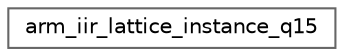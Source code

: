 digraph "Graphical Class Hierarchy"
{
 // LATEX_PDF_SIZE
  bgcolor="transparent";
  edge [fontname=Helvetica,fontsize=10,labelfontname=Helvetica,labelfontsize=10];
  node [fontname=Helvetica,fontsize=10,shape=box,height=0.2,width=0.4];
  rankdir="LR";
  Node0 [id="Node000000",label="arm_iir_lattice_instance_q15",height=0.2,width=0.4,color="grey40", fillcolor="white", style="filled",URL="$structarm__iir__lattice__instance__q15.html",tooltip="Instance structure for the Q15 IIR lattice filter."];
}
